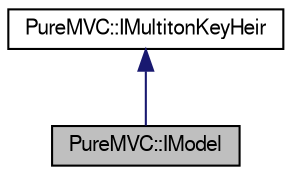 digraph G
{
  edge [fontname="FreeSans",fontsize="10",labelfontname="FreeSans",labelfontsize="10"];
  node [fontname="FreeSans",fontsize="10",shape=record];
  Node1 [label="PureMVC::IModel",height=0.2,width=0.4,color="black", fillcolor="grey75", style="filled" fontcolor="black"];
  Node2 -> Node1 [dir=back,color="midnightblue",fontsize="10",style="solid"];
  Node2 [label="PureMVC::IMultitonKeyHeir",height=0.2,width=0.4,color="black", fillcolor="white", style="filled",URL="$class_pure_m_v_c_1_1_i_multiton_key_heir.html",tooltip="Contains a multiton key."];
}
